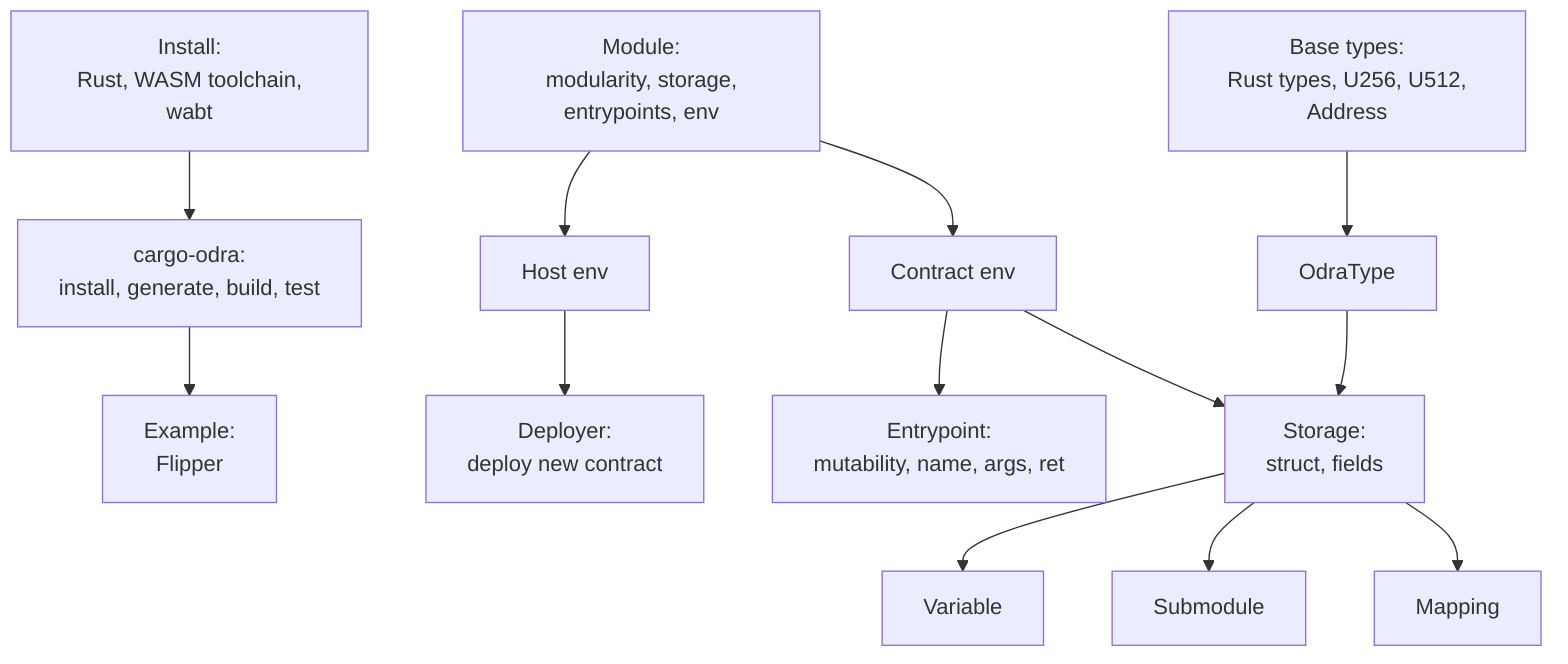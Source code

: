 flowchart TD
    prereqs[Install:\n Rust, WASM toolchain, wabt]

    prereqs --> 
        cargo_odra[cargo-odra:\n install, generate, build, test]
    
    cargo_odra -->
        flipper[Example:\n Flipper]

    base_types[Base types:\n Rust types, U256, U512, Address]

    base_types -->
        odra_type[OdraType] 

    module[Module:\n modularity, storage, entrypoints, env]

    module -->
        contract_env[Contract env]

    module -->
        host_env[Host env]

    host_env -->
        deployer[Deployer:\n deploy new contract]

    contract_env -->
        entrypoint[Entrypoint:\n mutability, name, args, ret]

    contract_env & odra_type -->
        storage[Storage:\n struct, fields]

    storage -->
        variable[Variable]

    storage -->
        sub_module[Submodule]

    storage -->
        mapping[Mapping]